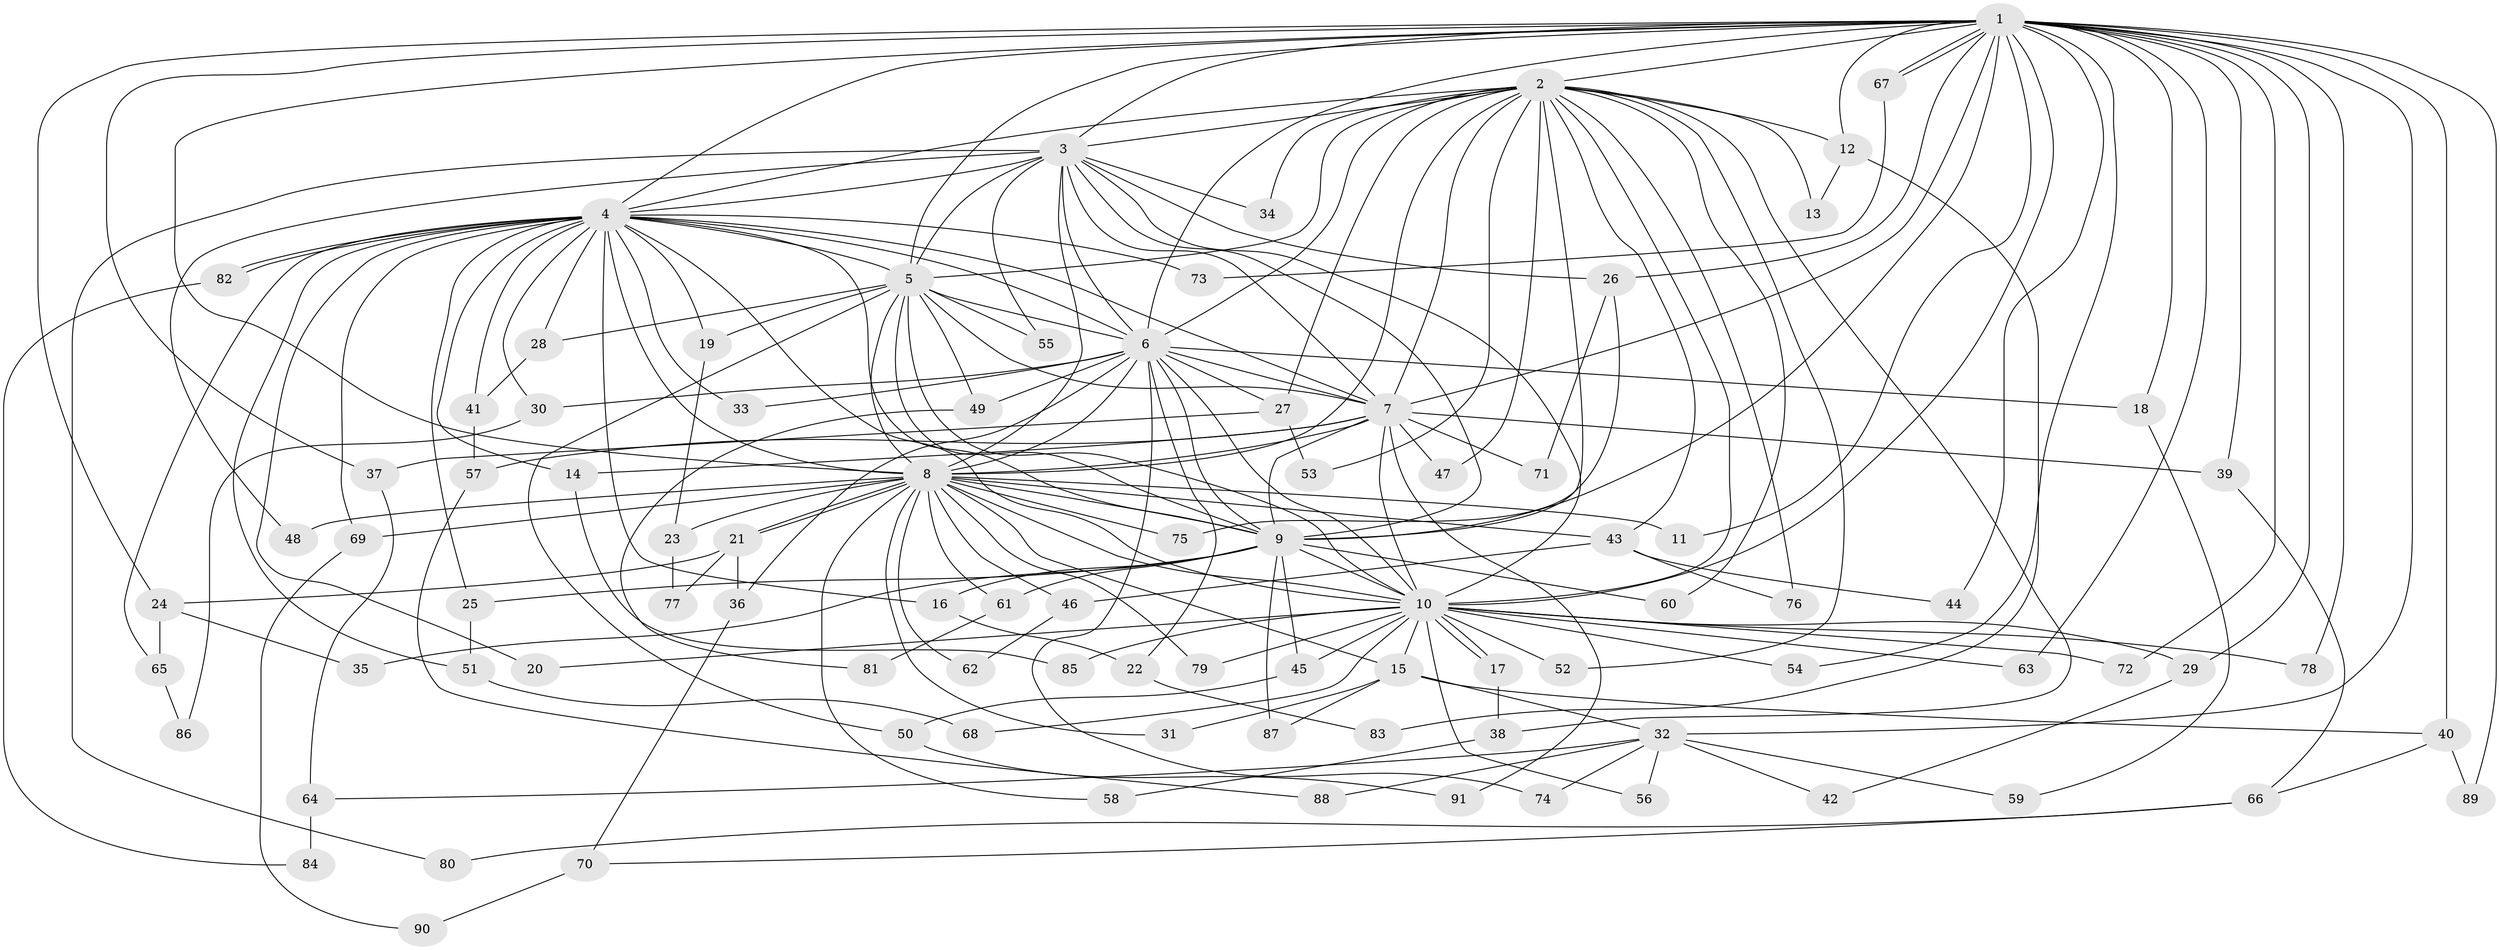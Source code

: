 // coarse degree distribution, {16: 0.034482758620689655, 12: 0.06896551724137931, 10: 0.06896551724137931, 21: 0.034482758620689655, 8: 0.06896551724137931, 9: 0.06896551724137931, 7: 0.034482758620689655, 5: 0.1724137931034483, 4: 0.1724137931034483, 6: 0.06896551724137931, 3: 0.1724137931034483, 2: 0.034482758620689655}
// Generated by graph-tools (version 1.1) at 2025/49/03/04/25 22:49:22]
// undirected, 91 vertices, 207 edges
graph export_dot {
  node [color=gray90,style=filled];
  1;
  2;
  3;
  4;
  5;
  6;
  7;
  8;
  9;
  10;
  11;
  12;
  13;
  14;
  15;
  16;
  17;
  18;
  19;
  20;
  21;
  22;
  23;
  24;
  25;
  26;
  27;
  28;
  29;
  30;
  31;
  32;
  33;
  34;
  35;
  36;
  37;
  38;
  39;
  40;
  41;
  42;
  43;
  44;
  45;
  46;
  47;
  48;
  49;
  50;
  51;
  52;
  53;
  54;
  55;
  56;
  57;
  58;
  59;
  60;
  61;
  62;
  63;
  64;
  65;
  66;
  67;
  68;
  69;
  70;
  71;
  72;
  73;
  74;
  75;
  76;
  77;
  78;
  79;
  80;
  81;
  82;
  83;
  84;
  85;
  86;
  87;
  88;
  89;
  90;
  91;
  1 -- 2;
  1 -- 3;
  1 -- 4;
  1 -- 5;
  1 -- 6;
  1 -- 7;
  1 -- 8;
  1 -- 9;
  1 -- 10;
  1 -- 11;
  1 -- 12;
  1 -- 18;
  1 -- 24;
  1 -- 26;
  1 -- 29;
  1 -- 32;
  1 -- 37;
  1 -- 39;
  1 -- 40;
  1 -- 44;
  1 -- 54;
  1 -- 63;
  1 -- 67;
  1 -- 67;
  1 -- 72;
  1 -- 78;
  1 -- 89;
  2 -- 3;
  2 -- 4;
  2 -- 5;
  2 -- 6;
  2 -- 7;
  2 -- 8;
  2 -- 9;
  2 -- 10;
  2 -- 12;
  2 -- 13;
  2 -- 27;
  2 -- 34;
  2 -- 38;
  2 -- 43;
  2 -- 47;
  2 -- 52;
  2 -- 53;
  2 -- 60;
  2 -- 76;
  3 -- 4;
  3 -- 5;
  3 -- 6;
  3 -- 7;
  3 -- 8;
  3 -- 9;
  3 -- 10;
  3 -- 26;
  3 -- 34;
  3 -- 48;
  3 -- 55;
  3 -- 80;
  4 -- 5;
  4 -- 6;
  4 -- 7;
  4 -- 8;
  4 -- 9;
  4 -- 10;
  4 -- 14;
  4 -- 16;
  4 -- 19;
  4 -- 20;
  4 -- 25;
  4 -- 28;
  4 -- 30;
  4 -- 33;
  4 -- 41;
  4 -- 51;
  4 -- 65;
  4 -- 69;
  4 -- 73;
  4 -- 82;
  4 -- 82;
  5 -- 6;
  5 -- 7;
  5 -- 8;
  5 -- 9;
  5 -- 10;
  5 -- 19;
  5 -- 28;
  5 -- 49;
  5 -- 50;
  5 -- 55;
  6 -- 7;
  6 -- 8;
  6 -- 9;
  6 -- 10;
  6 -- 18;
  6 -- 22;
  6 -- 27;
  6 -- 30;
  6 -- 33;
  6 -- 36;
  6 -- 49;
  6 -- 74;
  7 -- 8;
  7 -- 9;
  7 -- 10;
  7 -- 14;
  7 -- 39;
  7 -- 47;
  7 -- 57;
  7 -- 71;
  7 -- 91;
  8 -- 9;
  8 -- 10;
  8 -- 11;
  8 -- 15;
  8 -- 21;
  8 -- 21;
  8 -- 23;
  8 -- 31;
  8 -- 43;
  8 -- 46;
  8 -- 48;
  8 -- 58;
  8 -- 61;
  8 -- 62;
  8 -- 69;
  8 -- 75;
  8 -- 79;
  9 -- 10;
  9 -- 16;
  9 -- 25;
  9 -- 35;
  9 -- 45;
  9 -- 60;
  9 -- 61;
  9 -- 87;
  10 -- 15;
  10 -- 17;
  10 -- 17;
  10 -- 20;
  10 -- 29;
  10 -- 45;
  10 -- 52;
  10 -- 54;
  10 -- 56;
  10 -- 63;
  10 -- 68;
  10 -- 72;
  10 -- 78;
  10 -- 79;
  10 -- 85;
  12 -- 13;
  12 -- 83;
  14 -- 85;
  15 -- 31;
  15 -- 32;
  15 -- 40;
  15 -- 87;
  16 -- 22;
  17 -- 38;
  18 -- 59;
  19 -- 23;
  21 -- 24;
  21 -- 36;
  21 -- 77;
  22 -- 83;
  23 -- 77;
  24 -- 35;
  24 -- 65;
  25 -- 51;
  26 -- 71;
  26 -- 75;
  27 -- 37;
  27 -- 53;
  28 -- 41;
  29 -- 42;
  30 -- 86;
  32 -- 42;
  32 -- 56;
  32 -- 59;
  32 -- 64;
  32 -- 74;
  32 -- 88;
  36 -- 70;
  37 -- 64;
  38 -- 58;
  39 -- 66;
  40 -- 66;
  40 -- 89;
  41 -- 57;
  43 -- 44;
  43 -- 46;
  43 -- 76;
  45 -- 50;
  46 -- 62;
  49 -- 81;
  50 -- 91;
  51 -- 68;
  57 -- 88;
  61 -- 81;
  64 -- 84;
  65 -- 86;
  66 -- 70;
  66 -- 80;
  67 -- 73;
  69 -- 90;
  70 -- 90;
  82 -- 84;
}
